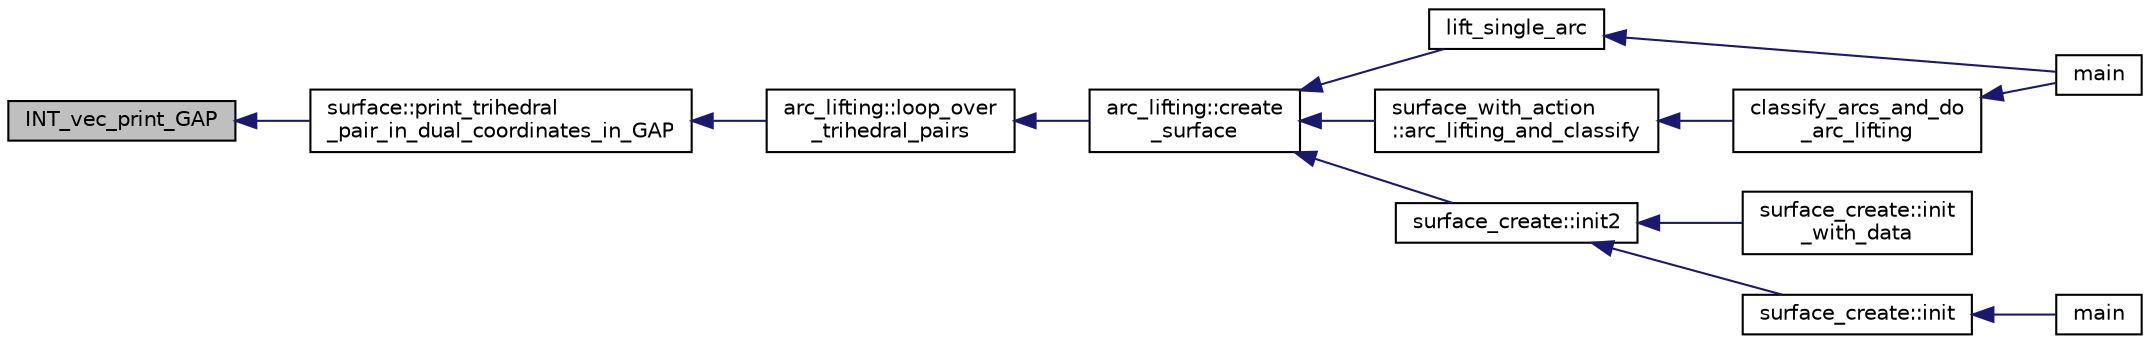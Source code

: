 digraph "INT_vec_print_GAP"
{
  edge [fontname="Helvetica",fontsize="10",labelfontname="Helvetica",labelfontsize="10"];
  node [fontname="Helvetica",fontsize="10",shape=record];
  rankdir="LR";
  Node3056 [label="INT_vec_print_GAP",height=0.2,width=0.4,color="black", fillcolor="grey75", style="filled", fontcolor="black"];
  Node3056 -> Node3057 [dir="back",color="midnightblue",fontsize="10",style="solid",fontname="Helvetica"];
  Node3057 [label="surface::print_trihedral\l_pair_in_dual_coordinates_in_GAP",height=0.2,width=0.4,color="black", fillcolor="white", style="filled",URL="$d5/d88/classsurface.html#a8cb36b5098a585e239fe65f93b60e961"];
  Node3057 -> Node3058 [dir="back",color="midnightblue",fontsize="10",style="solid",fontname="Helvetica"];
  Node3058 [label="arc_lifting::loop_over\l_trihedral_pairs",height=0.2,width=0.4,color="black", fillcolor="white", style="filled",URL="$dc/db7/classarc__lifting.html#a30126f5ed4126d604c191aa4d1f7505a"];
  Node3058 -> Node3059 [dir="back",color="midnightblue",fontsize="10",style="solid",fontname="Helvetica"];
  Node3059 [label="arc_lifting::create\l_surface",height=0.2,width=0.4,color="black", fillcolor="white", style="filled",URL="$dc/db7/classarc__lifting.html#a2b1fd46281de9ff3fef00fc122d39b2b"];
  Node3059 -> Node3060 [dir="back",color="midnightblue",fontsize="10",style="solid",fontname="Helvetica"];
  Node3060 [label="lift_single_arc",height=0.2,width=0.4,color="black", fillcolor="white", style="filled",URL="$d6/dc3/arc__lifting__main_8_c.html#a0bdc148f70112959722a40cf9758d54b"];
  Node3060 -> Node3061 [dir="back",color="midnightblue",fontsize="10",style="solid",fontname="Helvetica"];
  Node3061 [label="main",height=0.2,width=0.4,color="black", fillcolor="white", style="filled",URL="$d6/dc3/arc__lifting__main_8_c.html#a217dbf8b442f20279ea00b898af96f52"];
  Node3059 -> Node3062 [dir="back",color="midnightblue",fontsize="10",style="solid",fontname="Helvetica"];
  Node3062 [label="surface_create::init2",height=0.2,width=0.4,color="black", fillcolor="white", style="filled",URL="$de/da4/classsurface__create.html#a0d600640f7dd62d5a6c36443effdab59"];
  Node3062 -> Node3063 [dir="back",color="midnightblue",fontsize="10",style="solid",fontname="Helvetica"];
  Node3063 [label="surface_create::init\l_with_data",height=0.2,width=0.4,color="black", fillcolor="white", style="filled",URL="$de/da4/classsurface__create.html#a9226f687139676532adb1aa971fbade2"];
  Node3062 -> Node3064 [dir="back",color="midnightblue",fontsize="10",style="solid",fontname="Helvetica"];
  Node3064 [label="surface_create::init",height=0.2,width=0.4,color="black", fillcolor="white", style="filled",URL="$de/da4/classsurface__create.html#ab0db5c12825f778e3caf8aa4da02eb06"];
  Node3064 -> Node3065 [dir="back",color="midnightblue",fontsize="10",style="solid",fontname="Helvetica"];
  Node3065 [label="main",height=0.2,width=0.4,color="black", fillcolor="white", style="filled",URL="$d2/dfa/create__surface__main_8_c.html#a217dbf8b442f20279ea00b898af96f52"];
  Node3059 -> Node3066 [dir="back",color="midnightblue",fontsize="10",style="solid",fontname="Helvetica"];
  Node3066 [label="surface_with_action\l::arc_lifting_and_classify",height=0.2,width=0.4,color="black", fillcolor="white", style="filled",URL="$d8/df9/classsurface__with__action.html#a62a3948f830c59e09ef94937650a07a4"];
  Node3066 -> Node3067 [dir="back",color="midnightblue",fontsize="10",style="solid",fontname="Helvetica"];
  Node3067 [label="classify_arcs_and_do\l_arc_lifting",height=0.2,width=0.4,color="black", fillcolor="white", style="filled",URL="$d6/dc3/arc__lifting__main_8_c.html#afdd7be16f16b8c71e9a72fe5f6a0b59c"];
  Node3067 -> Node3061 [dir="back",color="midnightblue",fontsize="10",style="solid",fontname="Helvetica"];
}

